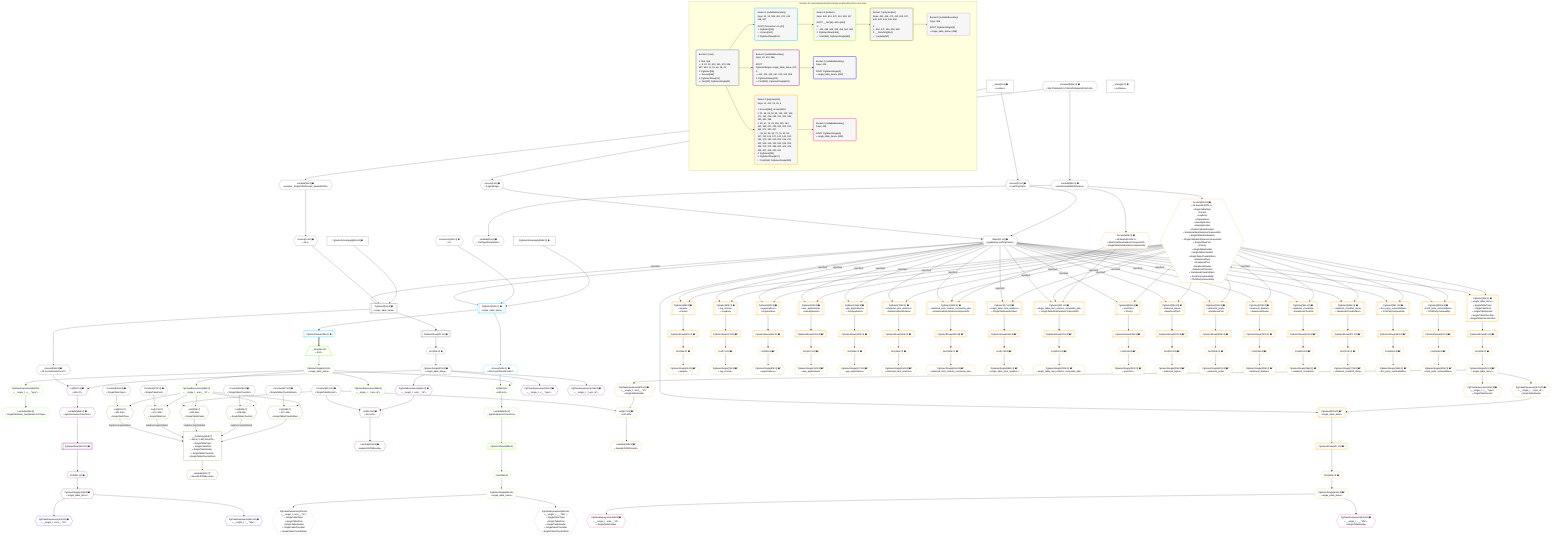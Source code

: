 %%{init: {'themeVariables': { 'fontSize': '12px'}}}%%
graph TD
    classDef path fill:#eee,stroke:#000,color:#000
    classDef plan fill:#fff,stroke-width:1px,color:#000
    classDef itemplan fill:#fff,stroke-width:2px,color:#000
    classDef unbatchedplan fill:#dff,stroke-width:1px,color:#000
    classDef sideeffectplan fill:#fcc,stroke-width:2px,color:#000
    classDef bucket fill:#f6f6f6,color:#000,stroke-width:2px,text-align:left

    subgraph "Buckets for queries/polymorphic/simple-single-table-items-root-topic"
    Bucket0("Bucket 0 (root)<br /><br />1: 555, 559<br />ᐳ: 9, 10, 12, 412, 451, 470, 508, 527, 563, 11, 15, 16, 24, 25<br />2: PgSelect[18]<br />ᐳ: Access[556]<br />3: PgSelectRows[21]<br />ᐳ: First[20], PgSelectSingle[22]"):::bucket
    Bucket1("Bucket 1 (nullableBoundary)<br />Deps: 11, 12, 559, 451, 470, 412, 508, 527<br /><br />ROOT Connectionᐸ8ᐳ[12]<br />1: PgSelect[410]<br />ᐳ: Access[560]<br />2: PgSelectRows[424]"):::bucket
    Bucket2("Bucket 2 (nullableBoundary)<br />Deps: 22, 412, 556<br /><br />ROOT PgSelectSingleᐸsingle_table_itemsᐳ[22]<br />1: <br />ᐳ: 411, 415, 416, 557, 413, 414, 558<br />2: PgSelectRows[422]<br />ᐳ: First[421], PgSelectSingle[423]"):::bucket
    Bucket3("Bucket 3 (polymorphic)<br />Deps: 11, 412, 24, 25, 4<br /><br />1: Access[564], Access[565]<br />2: 31, 48, 65, 82, 99, 116, 133, 153, 171, 191, 226, 294, 311, 328, 345, 362, 381, 398<br />3: 40, 57, 74, 91, 108, 125, 142, 163, 180, 201, 235, 303, 320, 337, 354, 371, 390, 407<br />ᐳ: 39, 42, 56, 59, 73, 76, 90, 93, 107, 110, 124, 127, 141, 144, 162, 165, 179, 182, 200, 203, 234, 237, 302, 305, 319, 322, 336, 339, 353, 356, 370, 373, 389, 392, 406, 409, 425, 427, 428, 430, 431<br />4: PgSelect[432]<br />5: PgSelectRows[437]<br />ᐳ: First[436], PgSelectSingle[439]"):::bucket
    Bucket4("Bucket 4 (nullableBoundary)<br />Deps: 423<br /><br />ROOT PgSelectSingle{2}ᐸsingle_table_itemsᐳ[423]"):::bucket
    Bucket5("Bucket 5 (listItem)<br />Deps: 560, 451, 470, 412, 508, 527<br /><br />ROOT __Item{5}ᐸ424ᐳ[440]<br />1: <br />ᐳ: 441, 446, 448, 449, 456, 561, 562<br />2: PgSelectRows[466]<br />ᐳ: First[465], PgSelectSingle[468]"):::bucket
    Bucket6("Bucket 6 (nullableBoundary)<br />Deps: 439<br /><br />ROOT PgSelectSingle{3}ᐸsingle_table_itemsᐳ[439]"):::bucket
    Bucket7("Bucket 7 (polymorphic)<br />Deps: 451, 446, 470, 412, 508, 527, 449, 468, 441, 448, 456<br /><br />1: <br />ᐳ: 452, 471, 490, 509, 528<br />2: __DataOnly[454]<br />ᐳ: Lambda[453]"):::bucket
    Bucket8("Bucket 8 (nullableBoundary)<br />Deps: 468<br /><br />ROOT PgSelectSingle{5}ᐸsingle_table_itemsᐳ[468]"):::bucket
    end
    Bucket0 --> Bucket1 & Bucket2 & Bucket3
    Bucket1 --> Bucket5
    Bucket2 --> Bucket4
    Bucket3 --> Bucket6
    Bucket5 --> Bucket7
    Bucket7 --> Bucket8

    %% plan dependencies
    PgSelect18[["PgSelect[18∈0] ➊<br />ᐸsingle_table_itemsᐳ"]]:::plan
    Object11{{"Object[11∈0] ➊<br />ᐸ{pgSettings,withPgClient}ᐳ"}}:::plan
    Access16{{"Access[16∈0] ➊<br />ᐸ15.1ᐳ"}}:::plan
    PgSelectInlineApply555["PgSelectInlineApply[555∈0] ➊"]:::plan
    Object11 -->|rejectNull| PgSelect18
    Access16 & PgSelectInlineApply555 --> PgSelect18
    Access9{{"Access[9∈0] ➊<br />ᐸ2.pgSettingsᐳ"}}:::plan
    Access10{{"Access[10∈0] ➊<br />ᐸ2.withPgClientᐳ"}}:::plan
    Access9 & Access10 --> Object11
    __Value2["__Value[2∈0] ➊<br />ᐸcontextᐳ"]:::plan
    __Value2 --> Access9
    __Value2 --> Access10
    Lambda15{{"Lambda[15∈0] ➊<br />ᐸspecifier_SingleTableDivider_base64JSONᐳ"}}:::plan
    Constant563{{"Constant[563∈0] ➊<br />ᐸ'WyJTaW5nbGVUYWJsZURpdmlkZXIiLDNd'ᐳ"}}:::plan
    Constant563 --> Lambda15
    Lambda15 --> Access16
    First20{{"First[20∈0] ➊"}}:::plan
    PgSelectRows21[["PgSelectRows[21∈0] ➊"]]:::plan
    PgSelectRows21 --> First20
    PgSelect18 --> PgSelectRows21
    PgSelectSingle22{{"PgSelectSingle[22∈0] ➊<br />ᐸsingle_table_itemsᐳ"}}:::plan
    First20 --> PgSelectSingle22
    Lambda24{{"Lambda[24∈0] ➊<br />ᐸdecodeNodeIdWithCodecsᐳ"}}:::plan
    Constant563 --> Lambda24
    Lambda25{{"Lambda[25∈0] ➊<br />ᐸfindTypeNameMatchᐳ"}}:::plan
    Lambda24 --> Lambda25
    Access556{{"Access[556∈0] ➊<br />ᐸ18.m.joinDetailsFor417ᐳ"}}:::plan
    PgSelect18 --> Access556
    __Value4["__Value[4∈0] ➊<br />ᐸrootValueᐳ"]:::plan
    Connection12{{"Connection[12∈0] ➊<br />ᐸ8ᐳ"}}:::plan
    Constant412{{"Constant[412∈0] ➊<br />ᐸ'SingleTableDivider'ᐳ"}}:::plan
    Constant451{{"Constant[451∈0] ➊<br />ᐸ'SingleTableTopic'ᐳ"}}:::plan
    Constant470{{"Constant[470∈0] ➊<br />ᐸ'SingleTablePost'ᐳ"}}:::plan
    Constant508{{"Constant[508∈0] ➊<br />ᐸ'SingleTableChecklist'ᐳ"}}:::plan
    Constant527{{"Constant[527∈0] ➊<br />ᐸ'SingleTableChecklistItem'ᐳ"}}:::plan
    PgSelectInlineApply559["PgSelectInlineApply[559∈0] ➊"]:::plan
    PgSelect410[["PgSelect[410∈1] ➊<br />ᐸsingle_table_itemsᐳ"]]:::plan
    Object11 & Connection12 & PgSelectInlineApply559 --> PgSelect410
    PgSelectRows424[["PgSelectRows[424∈1] ➊"]]:::plan
    PgSelect410 --> PgSelectRows424
    Access560{{"Access[560∈1] ➊<br />ᐸ410.m.joinDetailsFor457ᐳ"}}:::plan
    PgSelect410 --> Access560
    List561{{"List[561∈5]<br />ᐸ560,441ᐳ"}}:::plan
    PgSelectSingle441{{"PgSelectSingle[441∈5]<br />ᐸsingle_table_itemsᐳ"}}:::plan
    Access560 & PgSelectSingle441 --> List561
    __Item440[/"__Item[440∈5]<br />ᐸ424ᐳ"\]:::itemplan
    PgSelectRows424 ==> __Item440
    __Item440 --> PgSelectSingle441
    PgClassExpression446{{"PgClassExpression[446∈5]<br />ᐸ__single_t...ems__.”id”ᐳ"}}:::plan
    PgSelectSingle441 --> PgClassExpression446
    PgClassExpression448{{"PgClassExpression[448∈5]<br />ᐸ__single_t...s__.”type”ᐳ"}}:::plan
    PgSelectSingle441 --> PgClassExpression448
    Lambda449{{"Lambda[449∈5]<br />ᐸSingleTableItem_typeNameFromTypeᐳ"}}:::plan
    PgClassExpression448 --> Lambda449
    PgClassExpression456{{"PgClassExpression[456∈5]<br />ᐸ__single_t..._topic_id”ᐳ"}}:::plan
    PgSelectSingle441 --> PgClassExpression456
    First465{{"First[465∈5]"}}:::plan
    PgSelectRows466[["PgSelectRows[466∈5]"]]:::plan
    PgSelectRows466 --> First465
    Lambda562{{"Lambda[562∈5]<br />ᐸpgInlineViaJoinTransformᐳ"}}:::plan
    Lambda562 --> PgSelectRows466
    PgSelectSingle468{{"PgSelectSingle[468∈5]<br />ᐸsingle_table_itemsᐳ"}}:::plan
    First465 --> PgSelectSingle468
    List561 --> Lambda562
    __DataOnly454["__DataOnly[454∈7]<br />ᐸ452,471,490,509,528ᐳ<br />ᐳSingleTableTopic<br />ᐳSingleTablePost<br />ᐳSingleTableDivider<br />ᐳSingleTableChecklist<br />ᐳSingleTableChecklistItem"]:::plan
    List452{{"List[452∈7]<br />ᐸ451,446ᐳ<br />ᐳSingleTableTopic"}}:::plan
    List471{{"List[471∈7]<br />ᐸ470,446ᐳ<br />ᐳSingleTablePost"}}:::plan
    List490{{"List[490∈7]<br />ᐸ412,446ᐳ<br />ᐳSingleTableDivider"}}:::plan
    List509{{"List[509∈7]<br />ᐸ508,446ᐳ<br />ᐳSingleTableChecklist"}}:::plan
    List528{{"List[528∈7]<br />ᐸ527,446ᐳ<br />ᐳSingleTableChecklistItem"}}:::plan
    List452 -->|"trapError;trapInhibited"| __DataOnly454
    List471 -->|"trapError;trapInhibited"| __DataOnly454
    List490 -->|"trapError;trapInhibited"| __DataOnly454
    List509 -->|"trapError;trapInhibited"| __DataOnly454
    List528 --> __DataOnly454
    Constant451 & PgClassExpression446 --> List452
    Constant470 & PgClassExpression446 --> List471
    Constant412 & PgClassExpression446 --> List490
    Constant508 & PgClassExpression446 --> List509
    Constant527 & PgClassExpression446 --> List528
    Lambda453{{"Lambda[453∈7]^<br />ᐸbase64JSONEncodeᐳ"}}:::plan
    __DataOnly454 --> Lambda453
    PgClassExpression545{{"PgClassExpression[545∈8]<br />ᐸ__single_t...ems__.”id”ᐳ<br />ᐳSingleTableTopic<br />ᐳSingleTablePost<br />ᐳSingleTableDivider<br />ᐳSingleTableChecklist<br />ᐳSingleTableChecklistItem"}}:::plan
    PgSelectSingle468 --> PgClassExpression545
    PgClassExpression546{{"PgClassExpression[546∈8]<br />ᐸ__single_t...__.”title”ᐳ<br />ᐳSingleTableTopic<br />ᐳSingleTablePost<br />ᐳSingleTableDivider<br />ᐳSingleTableChecklist<br />ᐳSingleTableChecklistItem"}}:::plan
    PgSelectSingle468 --> PgClassExpression546
    List413{{"List[413∈2] ➊<br />ᐸ412,411ᐳ"}}:::plan
    PgClassExpression411{{"PgClassExpression[411∈2] ➊<br />ᐸ__single_t...ems__.”id”ᐳ"}}:::plan
    Constant412 & PgClassExpression411 --> List413
    List557{{"List[557∈2] ➊<br />ᐸ556,22ᐳ"}}:::plan
    Access556 & PgSelectSingle22 --> List557
    PgSelectSingle22 --> PgClassExpression411
    Lambda414{{"Lambda[414∈2] ➊<br />ᐸbase64JSONEncodeᐳ"}}:::plan
    List413 --> Lambda414
    PgClassExpression415{{"PgClassExpression[415∈2] ➊<br />ᐸ__single_t...s__.”type”ᐳ"}}:::plan
    PgSelectSingle22 --> PgClassExpression415
    PgClassExpression416{{"PgClassExpression[416∈2] ➊<br />ᐸ__single_t..._topic_id”ᐳ"}}:::plan
    PgSelectSingle22 --> PgClassExpression416
    First421{{"First[421∈2] ➊"}}:::plan
    PgSelectRows422[["PgSelectRows[422∈2] ➊"]]:::plan
    PgSelectRows422 --> First421
    Lambda558{{"Lambda[558∈2] ➊<br />ᐸpgInlineViaJoinTransformᐳ"}}:::plan
    Lambda558 --> PgSelectRows422
    PgSelectSingle423{{"PgSelectSingle[423∈2] ➊<br />ᐸsingle_table_itemsᐳ"}}:::plan
    First421 --> PgSelectSingle423
    List557 --> Lambda558
    PgClassExpression442{{"PgClassExpression[442∈4] ➊<br />ᐸ__single_t...ems__.”id”ᐳ"}}:::plan
    PgSelectSingle423 --> PgClassExpression442
    PgClassExpression443{{"PgClassExpression[443∈4] ➊<br />ᐸ__single_t...__.”title”ᐳ"}}:::plan
    PgSelectSingle423 --> PgClassExpression443
    PgSelect153[["PgSelect[153∈3] ➊<br />ᐸrelational_item_relation_composite_pksᐳ<br />ᐳRelationalItemRelationCompositePk"]]:::plan
    Access564{{"Access[564∈3] ➊<br />ᐸ24.base64JSON.1ᐳ<br />ᐳSingleTableTopic<br />ᐳPerson<br />ᐳLogEntry<br />ᐳOrganization<br />ᐳAwsApplication<br />ᐳGcpApplication<br />ᐳRelationalItemRelation<br />ᐳRelationalItemRelationCompositePk<br />ᐳSingleTableItemRelation<br />ᐳSingleTableItemRelationCompositePk<br />ᐳSingleTablePost<br />ᐳPriority<br />ᐳSingleTableDivider<br />ᐳSingleTableChecklist<br />ᐳSingleTableChecklistItem<br />ᐳRelationalTopic<br />ᐳRelationalPost<br />ᐳRelationalDivider<br />ᐳRelationalChecklist<br />ᐳRelationalChecklistItem<br />ᐳFirstPartyVulnerability<br />ᐳThirdPartyVulnerability"}}:::plan
    Access565{{"Access[565∈3] ➊<br />ᐸ24.base64JSON.2ᐳ<br />ᐳRelationalItemRelationCompositePk<br />ᐳSingleTableItemRelationCompositePk"}}:::plan
    Object11 -->|rejectNull| PgSelect153
    Access564 -->|rejectNull| PgSelect153
    Access565 --> PgSelect153
    PgSelect191[["PgSelect[191∈3] ➊<br />ᐸsingle_table_item_relation_composite_pksᐳ<br />ᐳSingleTableItemRelationCompositePk"]]:::plan
    Object11 -->|rejectNull| PgSelect191
    Access564 -->|rejectNull| PgSelect191
    Access565 --> PgSelect191
    PgSelect31[["PgSelect[31∈3] ➊<br />ᐸsingle_table_itemsᐳ<br />ᐳSingleTableTopic<br />ᐳSingleTablePost<br />ᐳSingleTableDivider<br />ᐳSingleTableChecklist<br />ᐳSingleTableChecklistItem"]]:::plan
    Object11 -->|rejectNull| PgSelect31
    Access564 --> PgSelect31
    PgSelect48[["PgSelect[48∈3] ➊<br />ᐸpeopleᐳ<br />ᐳPerson"]]:::plan
    Object11 -->|rejectNull| PgSelect48
    Access564 --> PgSelect48
    PgSelect65[["PgSelect[65∈3] ➊<br />ᐸlog_entriesᐳ<br />ᐳLogEntry"]]:::plan
    Object11 -->|rejectNull| PgSelect65
    Access564 --> PgSelect65
    PgSelect82[["PgSelect[82∈3] ➊<br />ᐸorganizationsᐳ<br />ᐳOrganization"]]:::plan
    Object11 -->|rejectNull| PgSelect82
    Access564 --> PgSelect82
    PgSelect99[["PgSelect[99∈3] ➊<br />ᐸaws_applicationsᐳ<br />ᐳAwsApplication"]]:::plan
    Object11 -->|rejectNull| PgSelect99
    Access564 --> PgSelect99
    PgSelect116[["PgSelect[116∈3] ➊<br />ᐸgcp_applicationsᐳ<br />ᐳGcpApplication"]]:::plan
    Object11 -->|rejectNull| PgSelect116
    Access564 --> PgSelect116
    PgSelect133[["PgSelect[133∈3] ➊<br />ᐸrelational_item_relationsᐳ<br />ᐳRelationalItemRelation"]]:::plan
    Object11 -->|rejectNull| PgSelect133
    Access564 --> PgSelect133
    PgSelect171[["PgSelect[171∈3] ➊<br />ᐸsingle_table_item_relationsᐳ<br />ᐳSingleTableItemRelation"]]:::plan
    Object11 -->|rejectNull| PgSelect171
    Access564 --> PgSelect171
    PgSelect226[["PgSelect[226∈3] ➊<br />ᐸprioritiesᐳ<br />ᐳPriority"]]:::plan
    Object11 -->|rejectNull| PgSelect226
    Access564 --> PgSelect226
    PgSelect294[["PgSelect[294∈3] ➊<br />ᐸrelational_topicsᐳ<br />ᐳRelationalTopic"]]:::plan
    Object11 -->|rejectNull| PgSelect294
    Access564 --> PgSelect294
    PgSelect311[["PgSelect[311∈3] ➊<br />ᐸrelational_postsᐳ<br />ᐳRelationalPost"]]:::plan
    Object11 -->|rejectNull| PgSelect311
    Access564 --> PgSelect311
    PgSelect328[["PgSelect[328∈3] ➊<br />ᐸrelational_dividersᐳ<br />ᐳRelationalDivider"]]:::plan
    Object11 -->|rejectNull| PgSelect328
    Access564 --> PgSelect328
    PgSelect345[["PgSelect[345∈3] ➊<br />ᐸrelational_checklistsᐳ<br />ᐳRelationalChecklist"]]:::plan
    Object11 -->|rejectNull| PgSelect345
    Access564 --> PgSelect345
    PgSelect362[["PgSelect[362∈3] ➊<br />ᐸrelational_checklist_itemsᐳ<br />ᐳRelationalChecklistItem"]]:::plan
    Object11 -->|rejectNull| PgSelect362
    Access564 --> PgSelect362
    PgSelect381[["PgSelect[381∈3] ➊<br />ᐸfirst_party_vulnerabilitiesᐳ<br />ᐳFirstPartyVulnerability"]]:::plan
    Object11 -->|rejectNull| PgSelect381
    Access564 --> PgSelect381
    PgSelect398[["PgSelect[398∈3] ➊<br />ᐸthird_party_vulnerabilitiesᐳ<br />ᐳThirdPartyVulnerability"]]:::plan
    Object11 -->|rejectNull| PgSelect398
    Access564 --> PgSelect398
    List427{{"List[427∈3] ➊^<br />ᐸ412,425ᐳ"}}:::plan
    PgClassExpression425{{"PgClassExpression[425∈3] ➊<br />ᐸ__single_t...ems__.”id”ᐳ<br />ᐳSingleTableDivider"}}:::plan
    Constant412 & PgClassExpression425 --> List427
    PgSelect432[["PgSelect[432∈3] ➊^<br />ᐸsingle_table_itemsᐳ"]]:::plan
    PgClassExpression431{{"PgClassExpression[431∈3] ➊<br />ᐸ__single_t..._topic_id”ᐳ<br />ᐳSingleTableDivider"}}:::plan
    Object11 & PgClassExpression431 --> PgSelect432
    First39{{"First[39∈3] ➊^"}}:::plan
    PgSelectRows40[["PgSelectRows[40∈3] ➊^"]]:::plan
    PgSelectRows40 --> First39
    PgSelect31 --> PgSelectRows40
    PgSelectSingle42{{"PgSelectSingle[42∈3] ➊^<br />ᐸsingle_table_itemsᐳ"}}:::plan
    First39 --> PgSelectSingle42
    First56{{"First[56∈3] ➊^"}}:::plan
    PgSelectRows57[["PgSelectRows[57∈3] ➊^"]]:::plan
    PgSelectRows57 --> First56
    PgSelect48 --> PgSelectRows57
    PgSelectSingle59{{"PgSelectSingle[59∈3] ➊^<br />ᐸpeopleᐳ"}}:::plan
    First56 --> PgSelectSingle59
    First73{{"First[73∈3] ➊^"}}:::plan
    PgSelectRows74[["PgSelectRows[74∈3] ➊^"]]:::plan
    PgSelectRows74 --> First73
    PgSelect65 --> PgSelectRows74
    PgSelectSingle76{{"PgSelectSingle[76∈3] ➊^<br />ᐸlog_entriesᐳ"}}:::plan
    First73 --> PgSelectSingle76
    First90{{"First[90∈3] ➊^"}}:::plan
    PgSelectRows91[["PgSelectRows[91∈3] ➊^"]]:::plan
    PgSelectRows91 --> First90
    PgSelect82 --> PgSelectRows91
    PgSelectSingle93{{"PgSelectSingle[93∈3] ➊^<br />ᐸorganizationsᐳ"}}:::plan
    First90 --> PgSelectSingle93
    First107{{"First[107∈3] ➊^"}}:::plan
    PgSelectRows108[["PgSelectRows[108∈3] ➊^"]]:::plan
    PgSelectRows108 --> First107
    PgSelect99 --> PgSelectRows108
    PgSelectSingle110{{"PgSelectSingle[110∈3] ➊^<br />ᐸaws_applicationsᐳ"}}:::plan
    First107 --> PgSelectSingle110
    First124{{"First[124∈3] ➊^"}}:::plan
    PgSelectRows125[["PgSelectRows[125∈3] ➊^"]]:::plan
    PgSelectRows125 --> First124
    PgSelect116 --> PgSelectRows125
    PgSelectSingle127{{"PgSelectSingle[127∈3] ➊^<br />ᐸgcp_applicationsᐳ"}}:::plan
    First124 --> PgSelectSingle127
    First141{{"First[141∈3] ➊^"}}:::plan
    PgSelectRows142[["PgSelectRows[142∈3] ➊^"]]:::plan
    PgSelectRows142 --> First141
    PgSelect133 --> PgSelectRows142
    PgSelectSingle144{{"PgSelectSingle[144∈3] ➊^<br />ᐸrelational_item_relationsᐳ"}}:::plan
    First141 --> PgSelectSingle144
    First162{{"First[162∈3] ➊^"}}:::plan
    PgSelectRows163[["PgSelectRows[163∈3] ➊^"]]:::plan
    PgSelectRows163 --> First162
    PgSelect153 --> PgSelectRows163
    PgSelectSingle165{{"PgSelectSingle[165∈3] ➊^<br />ᐸrelational_item_relation_composite_pksᐳ"}}:::plan
    First162 --> PgSelectSingle165
    First179{{"First[179∈3] ➊^"}}:::plan
    PgSelectRows180[["PgSelectRows[180∈3] ➊^"]]:::plan
    PgSelectRows180 --> First179
    PgSelect171 --> PgSelectRows180
    PgSelectSingle182{{"PgSelectSingle[182∈3] ➊^<br />ᐸsingle_table_item_relationsᐳ"}}:::plan
    First179 --> PgSelectSingle182
    First200{{"First[200∈3] ➊^"}}:::plan
    PgSelectRows201[["PgSelectRows[201∈3] ➊^"]]:::plan
    PgSelectRows201 --> First200
    PgSelect191 --> PgSelectRows201
    PgSelectSingle203{{"PgSelectSingle[203∈3] ➊^<br />ᐸsingle_table_item_relation_composite_pksᐳ"}}:::plan
    First200 --> PgSelectSingle203
    First234{{"First[234∈3] ➊^"}}:::plan
    PgSelectRows235[["PgSelectRows[235∈3] ➊^"]]:::plan
    PgSelectRows235 --> First234
    PgSelect226 --> PgSelectRows235
    PgSelectSingle237{{"PgSelectSingle[237∈3] ➊^<br />ᐸprioritiesᐳ"}}:::plan
    First234 --> PgSelectSingle237
    First302{{"First[302∈3] ➊^"}}:::plan
    PgSelectRows303[["PgSelectRows[303∈3] ➊^"]]:::plan
    PgSelectRows303 --> First302
    PgSelect294 --> PgSelectRows303
    PgSelectSingle305{{"PgSelectSingle[305∈3] ➊^<br />ᐸrelational_topicsᐳ"}}:::plan
    First302 --> PgSelectSingle305
    First319{{"First[319∈3] ➊^"}}:::plan
    PgSelectRows320[["PgSelectRows[320∈3] ➊^"]]:::plan
    PgSelectRows320 --> First319
    PgSelect311 --> PgSelectRows320
    PgSelectSingle322{{"PgSelectSingle[322∈3] ➊^<br />ᐸrelational_postsᐳ"}}:::plan
    First319 --> PgSelectSingle322
    First336{{"First[336∈3] ➊^"}}:::plan
    PgSelectRows337[["PgSelectRows[337∈3] ➊^"]]:::plan
    PgSelectRows337 --> First336
    PgSelect328 --> PgSelectRows337
    PgSelectSingle339{{"PgSelectSingle[339∈3] ➊^<br />ᐸrelational_dividersᐳ"}}:::plan
    First336 --> PgSelectSingle339
    First353{{"First[353∈3] ➊^"}}:::plan
    PgSelectRows354[["PgSelectRows[354∈3] ➊^"]]:::plan
    PgSelectRows354 --> First353
    PgSelect345 --> PgSelectRows354
    PgSelectSingle356{{"PgSelectSingle[356∈3] ➊^<br />ᐸrelational_checklistsᐳ"}}:::plan
    First353 --> PgSelectSingle356
    First370{{"First[370∈3] ➊^"}}:::plan
    PgSelectRows371[["PgSelectRows[371∈3] ➊^"]]:::plan
    PgSelectRows371 --> First370
    PgSelect362 --> PgSelectRows371
    PgSelectSingle373{{"PgSelectSingle[373∈3] ➊^<br />ᐸrelational_checklist_itemsᐳ"}}:::plan
    First370 --> PgSelectSingle373
    First389{{"First[389∈3] ➊^"}}:::plan
    PgSelectRows390[["PgSelectRows[390∈3] ➊^"]]:::plan
    PgSelectRows390 --> First389
    PgSelect381 --> PgSelectRows390
    PgSelectSingle392{{"PgSelectSingle[392∈3] ➊^<br />ᐸfirst_party_vulnerabilitiesᐳ"}}:::plan
    First389 --> PgSelectSingle392
    First406{{"First[406∈3] ➊^"}}:::plan
    PgSelectRows407[["PgSelectRows[407∈3] ➊^"]]:::plan
    PgSelectRows407 --> First406
    PgSelect398 --> PgSelectRows407
    PgSelectSingle409{{"PgSelectSingle[409∈3] ➊^<br />ᐸthird_party_vulnerabilitiesᐳ"}}:::plan
    First406 --> PgSelectSingle409
    PgSelectSingle42 --> PgClassExpression425
    Lambda428{{"Lambda[428∈3] ➊^<br />ᐸbase64JSONEncodeᐳ"}}:::plan
    List427 --> Lambda428
    PgClassExpression430{{"PgClassExpression[430∈3] ➊<br />ᐸ__single_t...s__.”type”ᐳ<br />ᐳSingleTableDivider"}}:::plan
    PgSelectSingle42 --> PgClassExpression430
    PgSelectSingle42 --> PgClassExpression431
    First436{{"First[436∈3] ➊^"}}:::plan
    PgSelectRows437[["PgSelectRows[437∈3] ➊^"]]:::plan
    PgSelectRows437 --> First436
    PgSelect432 --> PgSelectRows437
    PgSelectSingle439{{"PgSelectSingle[439∈3] ➊^<br />ᐸsingle_table_itemsᐳ"}}:::plan
    First436 --> PgSelectSingle439
    Lambda24 --> Access564
    Lambda24 --> Access565
    PgClassExpression444{{"PgClassExpression[444∈6] ➊<br />ᐸ__single_t...ems__.”id”ᐳ<br />ᐳSingleTableDivider"}}:::plan
    PgSelectSingle439 --> PgClassExpression444
    PgClassExpression445{{"PgClassExpression[445∈6] ➊<br />ᐸ__single_t...__.”title”ᐳ<br />ᐳSingleTableDivider"}}:::plan
    PgSelectSingle439 --> PgClassExpression445

    %% define steps
    classDef bucket0 stroke:#696969
    class Bucket0,__Value2,__Value4,Access9,Access10,Object11,Connection12,Lambda15,Access16,PgSelect18,First20,PgSelectRows21,PgSelectSingle22,Lambda24,Lambda25,Constant412,Constant451,Constant470,Constant508,Constant527,PgSelectInlineApply555,Access556,PgSelectInlineApply559,Constant563 bucket0
    classDef bucket1 stroke:#00bfff
    class Bucket1,PgSelect410,PgSelectRows424,Access560 bucket1
    classDef bucket2 stroke:#7f007f
    class Bucket2,PgClassExpression411,List413,Lambda414,PgClassExpression415,PgClassExpression416,First421,PgSelectRows422,PgSelectSingle423,List557,Lambda558 bucket2
    classDef bucket3 stroke:#ffa500
    class Bucket3,PgSelect31,First39,PgSelectRows40,PgSelectSingle42,PgSelect48,First56,PgSelectRows57,PgSelectSingle59,PgSelect65,First73,PgSelectRows74,PgSelectSingle76,PgSelect82,First90,PgSelectRows91,PgSelectSingle93,PgSelect99,First107,PgSelectRows108,PgSelectSingle110,PgSelect116,First124,PgSelectRows125,PgSelectSingle127,PgSelect133,First141,PgSelectRows142,PgSelectSingle144,PgSelect153,First162,PgSelectRows163,PgSelectSingle165,PgSelect171,First179,PgSelectRows180,PgSelectSingle182,PgSelect191,First200,PgSelectRows201,PgSelectSingle203,PgSelect226,First234,PgSelectRows235,PgSelectSingle237,PgSelect294,First302,PgSelectRows303,PgSelectSingle305,PgSelect311,First319,PgSelectRows320,PgSelectSingle322,PgSelect328,First336,PgSelectRows337,PgSelectSingle339,PgSelect345,First353,PgSelectRows354,PgSelectSingle356,PgSelect362,First370,PgSelectRows371,PgSelectSingle373,PgSelect381,First389,PgSelectRows390,PgSelectSingle392,PgSelect398,First406,PgSelectRows407,PgSelectSingle409,PgClassExpression425,List427,Lambda428,PgClassExpression430,PgClassExpression431,PgSelect432,First436,PgSelectRows437,PgSelectSingle439,Access564,Access565 bucket3
    classDef bucket4 stroke:#0000ff
    class Bucket4,PgClassExpression442,PgClassExpression443 bucket4
    classDef bucket5 stroke:#7fff00
    class Bucket5,__Item440,PgSelectSingle441,PgClassExpression446,PgClassExpression448,Lambda449,PgClassExpression456,First465,PgSelectRows466,PgSelectSingle468,List561,Lambda562 bucket5
    classDef bucket6 stroke:#ff1493
    class Bucket6,PgClassExpression444,PgClassExpression445 bucket6
    classDef bucket7 stroke:#808000
    class Bucket7,List452,Lambda453,__DataOnly454,List471,List490,List509,List528 bucket7
    classDef bucket8 stroke:#dda0dd
    class Bucket8,PgClassExpression545,PgClassExpression546 bucket8